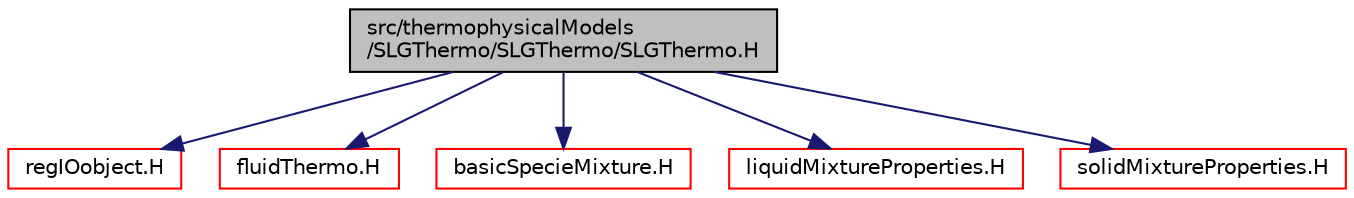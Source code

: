 digraph "src/thermophysicalModels/SLGThermo/SLGThermo/SLGThermo.H"
{
  bgcolor="transparent";
  edge [fontname="Helvetica",fontsize="10",labelfontname="Helvetica",labelfontsize="10"];
  node [fontname="Helvetica",fontsize="10",shape=record];
  Node1 [label="src/thermophysicalModels\l/SLGThermo/SLGThermo/SLGThermo.H",height=0.2,width=0.4,color="black", fillcolor="grey75", style="filled", fontcolor="black"];
  Node1 -> Node2 [color="midnightblue",fontsize="10",style="solid",fontname="Helvetica"];
  Node2 [label="regIOobject.H",height=0.2,width=0.4,color="red",URL="$a07962.html"];
  Node1 -> Node3 [color="midnightblue",fontsize="10",style="solid",fontname="Helvetica"];
  Node3 [label="fluidThermo.H",height=0.2,width=0.4,color="red",URL="$a10177.html"];
  Node1 -> Node4 [color="midnightblue",fontsize="10",style="solid",fontname="Helvetica"];
  Node4 [label="basicSpecieMixture.H",height=0.2,width=0.4,color="red",URL="$a10429.html"];
  Node1 -> Node5 [color="midnightblue",fontsize="10",style="solid",fontname="Helvetica"];
  Node5 [label="liquidMixtureProperties.H",height=0.2,width=0.4,color="red",URL="$a10232.html"];
  Node1 -> Node6 [color="midnightblue",fontsize="10",style="solid",fontname="Helvetica"];
  Node6 [label="solidMixtureProperties.H",height=0.2,width=0.4,color="red",URL="$a10327.html"];
}
